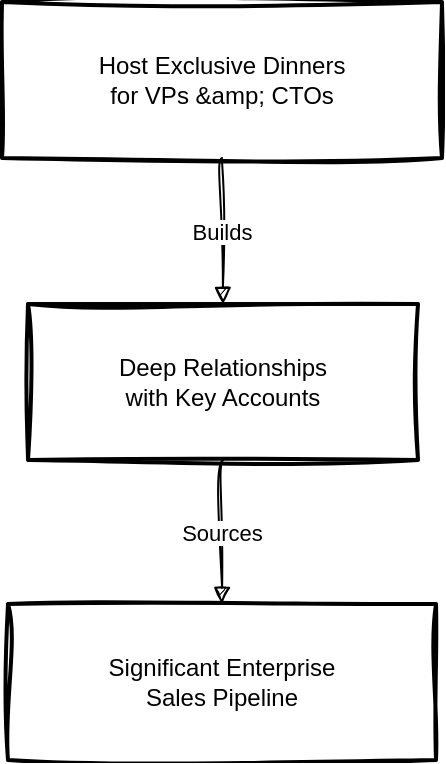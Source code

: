 <mxfile version="28.2.4">
  <diagram name="Page-1" id="-kwj2obDayBQRwjzfFNx">
    <mxGraphModel dx="785" dy="544" grid="1" gridSize="10" guides="1" tooltips="1" connect="1" arrows="1" fold="1" page="1" pageScale="1" pageWidth="850" pageHeight="1100" math="0" shadow="0">
      <root>
        <mxCell id="0" />
        <mxCell id="1" parent="0" />
        <mxCell id="g03gRUFB21H2hLZg3OSJ-1" value="Host Exclusive Dinners&#xa;for VPs &amp;amp; CTOs" style="whiteSpace=wrap;strokeWidth=2;sketch=1;curveFitting=1;jiggle=2;" vertex="1" parent="1">
          <mxGeometry x="20" y="20" width="220" height="78" as="geometry" />
        </mxCell>
        <mxCell id="g03gRUFB21H2hLZg3OSJ-2" value="Deep Relationships&#xa;with Key Accounts" style="whiteSpace=wrap;strokeWidth=2;sketch=1;curveFitting=1;jiggle=2;" vertex="1" parent="1">
          <mxGeometry x="33" y="171" width="195" height="78" as="geometry" />
        </mxCell>
        <mxCell id="g03gRUFB21H2hLZg3OSJ-3" value="Significant Enterprise&#xa;Sales Pipeline" style="whiteSpace=wrap;strokeWidth=2;sketch=1;curveFitting=1;jiggle=2;" vertex="1" parent="1">
          <mxGeometry x="23" y="321" width="214" height="78" as="geometry" />
        </mxCell>
        <mxCell id="g03gRUFB21H2hLZg3OSJ-4" value="Builds" style="curved=1;startArrow=none;endArrow=block;exitX=0.5;exitY=1;entryX=0.5;entryY=-0.01;rounded=0;sketch=1;curveFitting=1;jiggle=2;" edge="1" parent="1" source="g03gRUFB21H2hLZg3OSJ-1" target="g03gRUFB21H2hLZg3OSJ-2">
          <mxGeometry relative="1" as="geometry">
            <Array as="points" />
          </mxGeometry>
        </mxCell>
        <mxCell id="g03gRUFB21H2hLZg3OSJ-5" value="Sources" style="curved=1;startArrow=none;endArrow=block;exitX=0.5;exitY=0.99;entryX=0.5;entryY=0;rounded=0;sketch=1;curveFitting=1;jiggle=2;" edge="1" parent="1" source="g03gRUFB21H2hLZg3OSJ-2" target="g03gRUFB21H2hLZg3OSJ-3">
          <mxGeometry relative="1" as="geometry">
            <Array as="points" />
          </mxGeometry>
        </mxCell>
      </root>
    </mxGraphModel>
  </diagram>
</mxfile>
